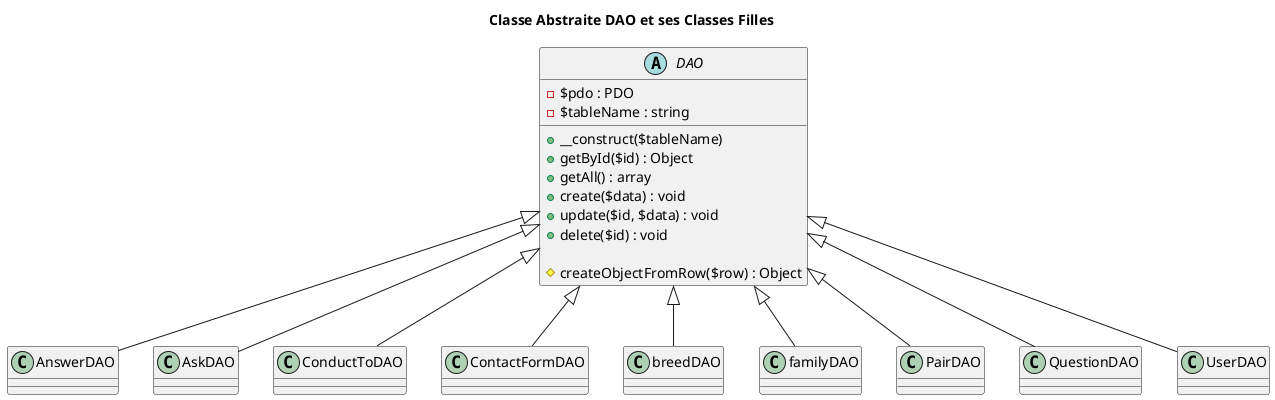 @startuml RoofDevis

title Classe Abstraite DAO et ses Classes Filles

' Classe abstraite DAO
abstract class DAO {
    - $pdo : PDO
    - $tableName : string
    
    + __construct($tableName)
    + getById($id) : Object
    + getAll() : array
    + create($data) : void
    + update($id, $data) : void
    + delete($id) : void
    
    # createObjectFromRow($row) : Object
}

' Classes filles héritant de DAO
class AnswerDAO
class AskDAO
class ConductToDAO
class ContactFormDAO
class breedDAO
class familyDAO
class PairDAO
class QuestionDAO
class UserDAO

' Relations d'héritage
DAO <|-- AnswerDAO
DAO <|-- AskDAO
DAO <|-- ConductToDAO
DAO <|-- ContactFormDAO
DAO <|-- breedDAO
DAO <|-- familyDAO
DAO <|-- PairDAO
DAO <|-- QuestionDAO
DAO <|-- UserDAO

@enduml
